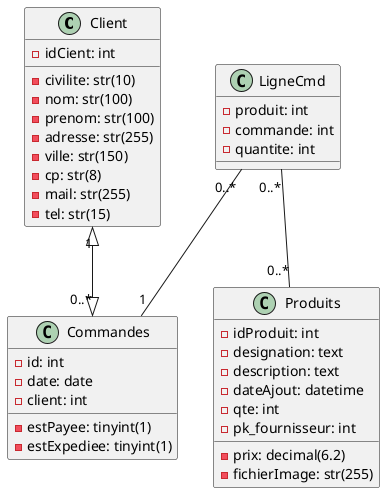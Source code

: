 @startuml
class Client {
- idCient: int
- civilite: str(10)
- nom: str(100)
- prenom: str(100)
- adresse: str(255)
- ville: str(150)
- cp: str(8)
- mail: str(255)
- tel: str(15)
}


class LigneCmd {
- produit: int
- commande: int
- quantite: int
}

class Commandes {
- id: int
- date: date
- estPayee: tinyint(1)
- estExpediee: tinyint(1)
- client: int
}

class Produits {
- idProduit: int
- designation: text
- description: text
- dateAjout: datetime
- qte: int
- prix: decimal(6.2)
- fichierImage: str(255)
- pk_fournisseur: int
}

Client "1" <|--|> "0..*" Commandes
LigneCmd "0..*" -- "1" Commandes
LigneCmd "0..*" -- "0..*" Produits
@enduml